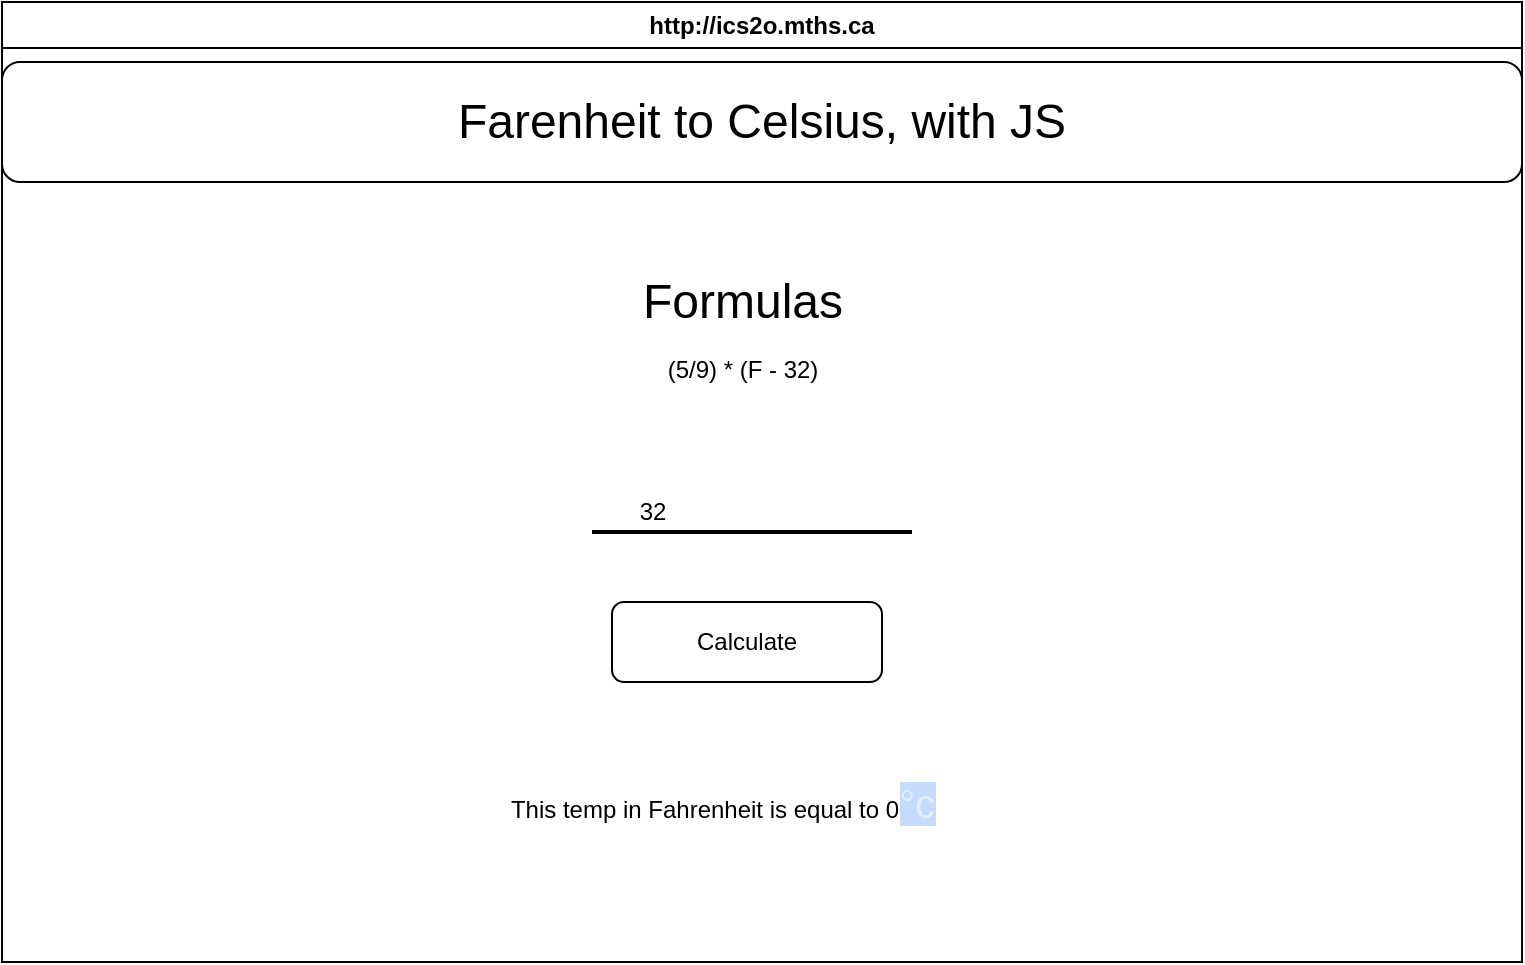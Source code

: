 <mxfile>
    <diagram id="HIP3nbAZw_EuaXWnEj3U" name="Page-1">
        <mxGraphModel dx="846" dy="602" grid="1" gridSize="10" guides="1" tooltips="1" connect="1" arrows="1" fold="1" page="1" pageScale="1" pageWidth="850" pageHeight="1100" math="0" shadow="0">
            <root>
                <mxCell id="0"/>
                <mxCell id="1" parent="0"/>
                <mxCell id="7" value="http://ics2o.mths.ca" style="swimlane;whiteSpace=wrap;html=1;" parent="1" vertex="1">
                    <mxGeometry x="45" y="50" width="760" height="480" as="geometry"/>
                </mxCell>
                <mxCell id="8" value="&lt;font style=&quot;font-size: 24px;&quot;&gt;Farenheit to Celsius, with JS&lt;/font&gt;" style="rounded=1;whiteSpace=wrap;html=1;" vertex="1" parent="7">
                    <mxGeometry y="30" width="760" height="60" as="geometry"/>
                </mxCell>
                <mxCell id="9" value="Formulas" style="text;html=1;align=center;verticalAlign=middle;resizable=0;points=[];autosize=1;strokeColor=none;fillColor=none;fontSize=24;" vertex="1" parent="7">
                    <mxGeometry x="310" y="130" width="120" height="40" as="geometry"/>
                </mxCell>
                <mxCell id="10" value="&lt;font style=&quot;font-size: 12px;&quot;&gt;(5/9) * (F - 32)&lt;/font&gt;" style="text;html=1;align=center;verticalAlign=middle;resizable=0;points=[];autosize=1;strokeColor=none;fillColor=none;fontSize=24;" vertex="1" parent="7">
                    <mxGeometry x="320" y="160" width="100" height="40" as="geometry"/>
                </mxCell>
                <mxCell id="12" value="32" style="text;html=1;align=center;verticalAlign=middle;resizable=0;points=[];autosize=1;strokeColor=none;fillColor=none;fontSize=12;" vertex="1" parent="7">
                    <mxGeometry x="305" y="240" width="40" height="30" as="geometry"/>
                </mxCell>
                <mxCell id="13" value="Calculate" style="rounded=1;whiteSpace=wrap;html=1;fontSize=12;" vertex="1" parent="7">
                    <mxGeometry x="305" y="300" width="135" height="40" as="geometry"/>
                </mxCell>
                <mxCell id="14" value="This temp in Fahrenheit is equal to 0&lt;span style=&quot;background-color: rgba(66, 133, 244, 0.3); color: rgb(226, 238, 255); font-family: &amp;quot;Google Sans&amp;quot;, arial, sans-serif; font-size: 20px; text-align: left;&quot;&gt;°c&lt;/span&gt;" style="text;html=1;align=center;verticalAlign=middle;resizable=0;points=[];autosize=1;strokeColor=none;fillColor=none;fontSize=12;" vertex="1" parent="7">
                    <mxGeometry x="240" y="380" width="240" height="40" as="geometry"/>
                </mxCell>
                <mxCell id="11" value="" style="line;strokeWidth=2;html=1;fontSize=12;" vertex="1" parent="1">
                    <mxGeometry x="340" y="310" width="160" height="10" as="geometry"/>
                </mxCell>
            </root>
        </mxGraphModel>
    </diagram>
</mxfile>